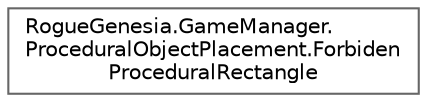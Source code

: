 digraph "Graphical Class Hierarchy"
{
 // LATEX_PDF_SIZE
  bgcolor="transparent";
  edge [fontname=Helvetica,fontsize=10,labelfontname=Helvetica,labelfontsize=10];
  node [fontname=Helvetica,fontsize=10,shape=box,height=0.2,width=0.4];
  rankdir="LR";
  Node0 [label="RogueGenesia.GameManager.\lProceduralObjectPlacement.Forbiden\lProceduralRectangle",height=0.2,width=0.4,color="grey40", fillcolor="white", style="filled",URL="$struct_rogue_genesia_1_1_game_manager_1_1_procedural_object_placement_1_1_forbiden_procedural_rectangle.html",tooltip=" "];
}
